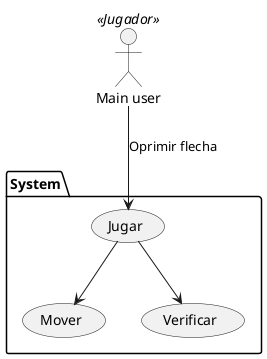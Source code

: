 ' RECORDAR: En UML en los cass de uso, se colocan los verbos en infinitivo
' como lo es: "Jugar , Mover , Verifivar , etc"

' << -- >> se usa para poner estereotipos a los actores

@startuml caso_de_uso_puzzle

:Main user: as User <<Jugador>>

package System{
    usecase "Jugar"
    usecase "Mover"
    usecase "Verificar"
}

User --> "Jugar" : Oprimir flecha

"Jugar" --> "Verificar" 
"Jugar" --> "Mover"

@enduml
